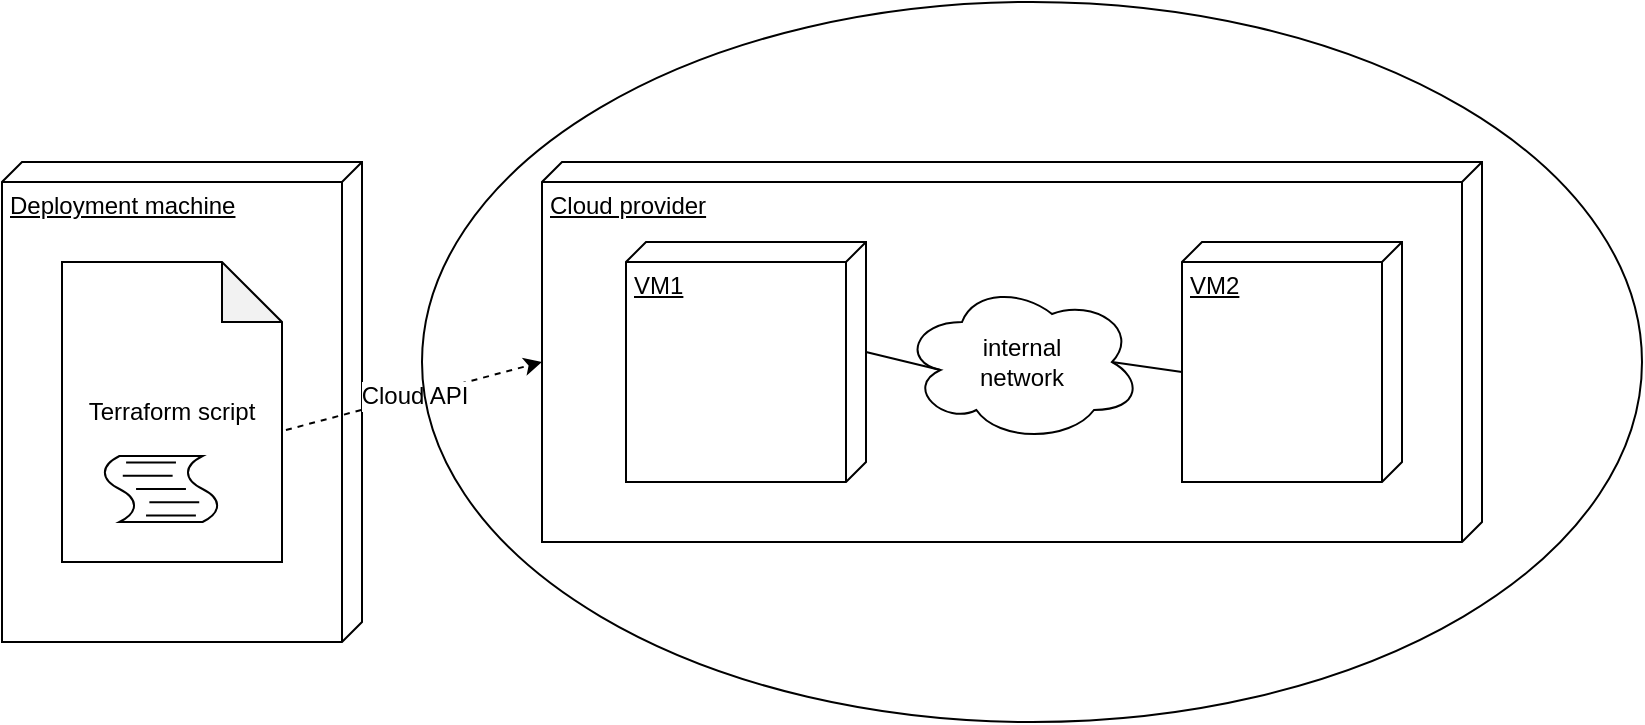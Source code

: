 <mxfile version="14.1.8" type="device"><diagram id="_cYVskNIu7-GqgBLX6OY" name="Page-1"><mxGraphModel dx="1106" dy="-166" grid="1" gridSize="10" guides="1" tooltips="1" connect="1" arrows="1" fold="1" page="1" pageScale="1" pageWidth="827" pageHeight="1169" math="0" shadow="0"><root><mxCell id="0"/><mxCell id="1" parent="0"/><mxCell id="dEaicamrnagVuTlfofJ1-2" value="Cloud provider" style="verticalAlign=top;align=left;spacingTop=8;spacingLeft=2;spacingRight=12;shape=cube;size=10;direction=south;fontStyle=4;html=1;fontSize=12;" vertex="1" parent="1"><mxGeometry x="300" y="1600" width="470" height="190" as="geometry"/></mxCell><mxCell id="dEaicamrnagVuTlfofJ1-3" value="VM1" style="verticalAlign=top;align=left;spacingTop=8;spacingLeft=2;spacingRight=12;shape=cube;size=10;direction=south;fontStyle=4;html=1;fontSize=12;" vertex="1" parent="1"><mxGeometry x="342" y="1640" width="120" height="120" as="geometry"/></mxCell><mxCell id="dEaicamrnagVuTlfofJ1-4" value="VM2" style="verticalAlign=top;align=left;spacingTop=8;spacingLeft=2;spacingRight=12;shape=cube;size=10;direction=south;fontStyle=4;html=1;fontSize=12;" vertex="1" parent="1"><mxGeometry x="620" y="1640" width="110" height="120" as="geometry"/></mxCell><mxCell id="dEaicamrnagVuTlfofJ1-5" value="Deployment machine" style="verticalAlign=top;align=left;spacingTop=8;spacingLeft=2;spacingRight=12;shape=cube;size=10;direction=south;fontStyle=4;html=1;fontSize=12;" vertex="1" parent="1"><mxGeometry x="30" y="1600" width="180" height="240" as="geometry"/></mxCell><mxCell id="dEaicamrnagVuTlfofJ1-6" value="Terraform script" style="shape=note;whiteSpace=wrap;html=1;backgroundOutline=1;darkOpacity=0.05;fontSize=12;" vertex="1" parent="1"><mxGeometry x="60" y="1650" width="110" height="150" as="geometry"/></mxCell><mxCell id="dEaicamrnagVuTlfofJ1-7" value="Cloud API" style="endArrow=classic;html=1;fontSize=12;exitX=1.018;exitY=0.56;exitDx=0;exitDy=0;exitPerimeter=0;entryX=0;entryY=0;entryDx=100;entryDy=470;entryPerimeter=0;dashed=1;" edge="1" parent="1" source="dEaicamrnagVuTlfofJ1-6" target="dEaicamrnagVuTlfofJ1-2"><mxGeometry width="50" height="50" relative="1" as="geometry"><mxPoint x="173.06" y="1732.04" as="sourcePoint"/><mxPoint x="340.0" y="1710" as="targetPoint"/></mxGeometry></mxCell><mxCell id="dEaicamrnagVuTlfofJ1-8" value="internal &lt;br&gt;network" style="ellipse;shape=cloud;whiteSpace=wrap;html=1;fontSize=12;" vertex="1" parent="1"><mxGeometry x="480" y="1660" width="120" height="80" as="geometry"/></mxCell><mxCell id="dEaicamrnagVuTlfofJ1-9" value="" style="endArrow=none;html=1;fontSize=12;exitX=0;exitY=0;exitDx=55;exitDy=0;exitPerimeter=0;entryX=0.16;entryY=0.55;entryDx=0;entryDy=0;entryPerimeter=0;" edge="1" parent="1" source="dEaicamrnagVuTlfofJ1-3" target="dEaicamrnagVuTlfofJ1-8"><mxGeometry width="50" height="50" relative="1" as="geometry"><mxPoint x="480" y="1650" as="sourcePoint"/><mxPoint x="530" y="1600" as="targetPoint"/></mxGeometry></mxCell><mxCell id="dEaicamrnagVuTlfofJ1-10" value="" style="endArrow=none;html=1;fontSize=12;exitX=0;exitY=0;exitDx=65;exitDy=110;exitPerimeter=0;entryX=0.875;entryY=0.5;entryDx=0;entryDy=0;entryPerimeter=0;" edge="1" parent="1" source="dEaicamrnagVuTlfofJ1-4" target="dEaicamrnagVuTlfofJ1-8"><mxGeometry width="50" height="50" relative="1" as="geometry"><mxPoint x="472" y="1705" as="sourcePoint"/><mxPoint x="509.2" y="1714" as="targetPoint"/></mxGeometry></mxCell><mxCell id="dEaicamrnagVuTlfofJ1-11" value="" style="shape=mxgraph.bpmn.script_task;html=1;outlineConnect=0;fontSize=12;align=left;" vertex="1" parent="1"><mxGeometry x="79" y="1747" width="61" height="33" as="geometry"/></mxCell><mxCell id="dEaicamrnagVuTlfofJ1-12" value="" style="ellipse;whiteSpace=wrap;html=1;fillColor=none;" vertex="1" parent="1"><mxGeometry x="240" y="1520" width="610" height="360" as="geometry"/></mxCell></root></mxGraphModel></diagram></mxfile>